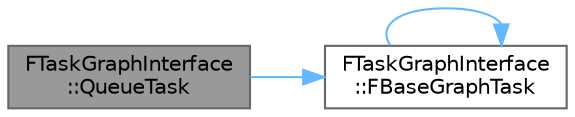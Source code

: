 digraph "FTaskGraphInterface::QueueTask"
{
 // INTERACTIVE_SVG=YES
 // LATEX_PDF_SIZE
  bgcolor="transparent";
  edge [fontname=Helvetica,fontsize=10,labelfontname=Helvetica,labelfontsize=10];
  node [fontname=Helvetica,fontsize=10,shape=box,height=0.2,width=0.4];
  rankdir="LR";
  Node1 [id="Node000001",label="FTaskGraphInterface\l::QueueTask",height=0.2,width=0.4,color="gray40", fillcolor="grey60", style="filled", fontcolor="black",tooltip="Internal function to queue a task."];
  Node1 -> Node2 [id="edge1_Node000001_Node000002",color="steelblue1",style="solid",tooltip=" "];
  Node2 [id="Node000002",label="FTaskGraphInterface\l::FBaseGraphTask",height=0.2,width=0.4,color="grey40", fillcolor="white", style="filled",URL="$df/d19/classFTaskGraphInterface.html#ad9beddc51d98105227d1d558a44f0d99",tooltip=" "];
  Node2 -> Node2 [id="edge2_Node000002_Node000002",color="steelblue1",style="solid",tooltip=" "];
}
